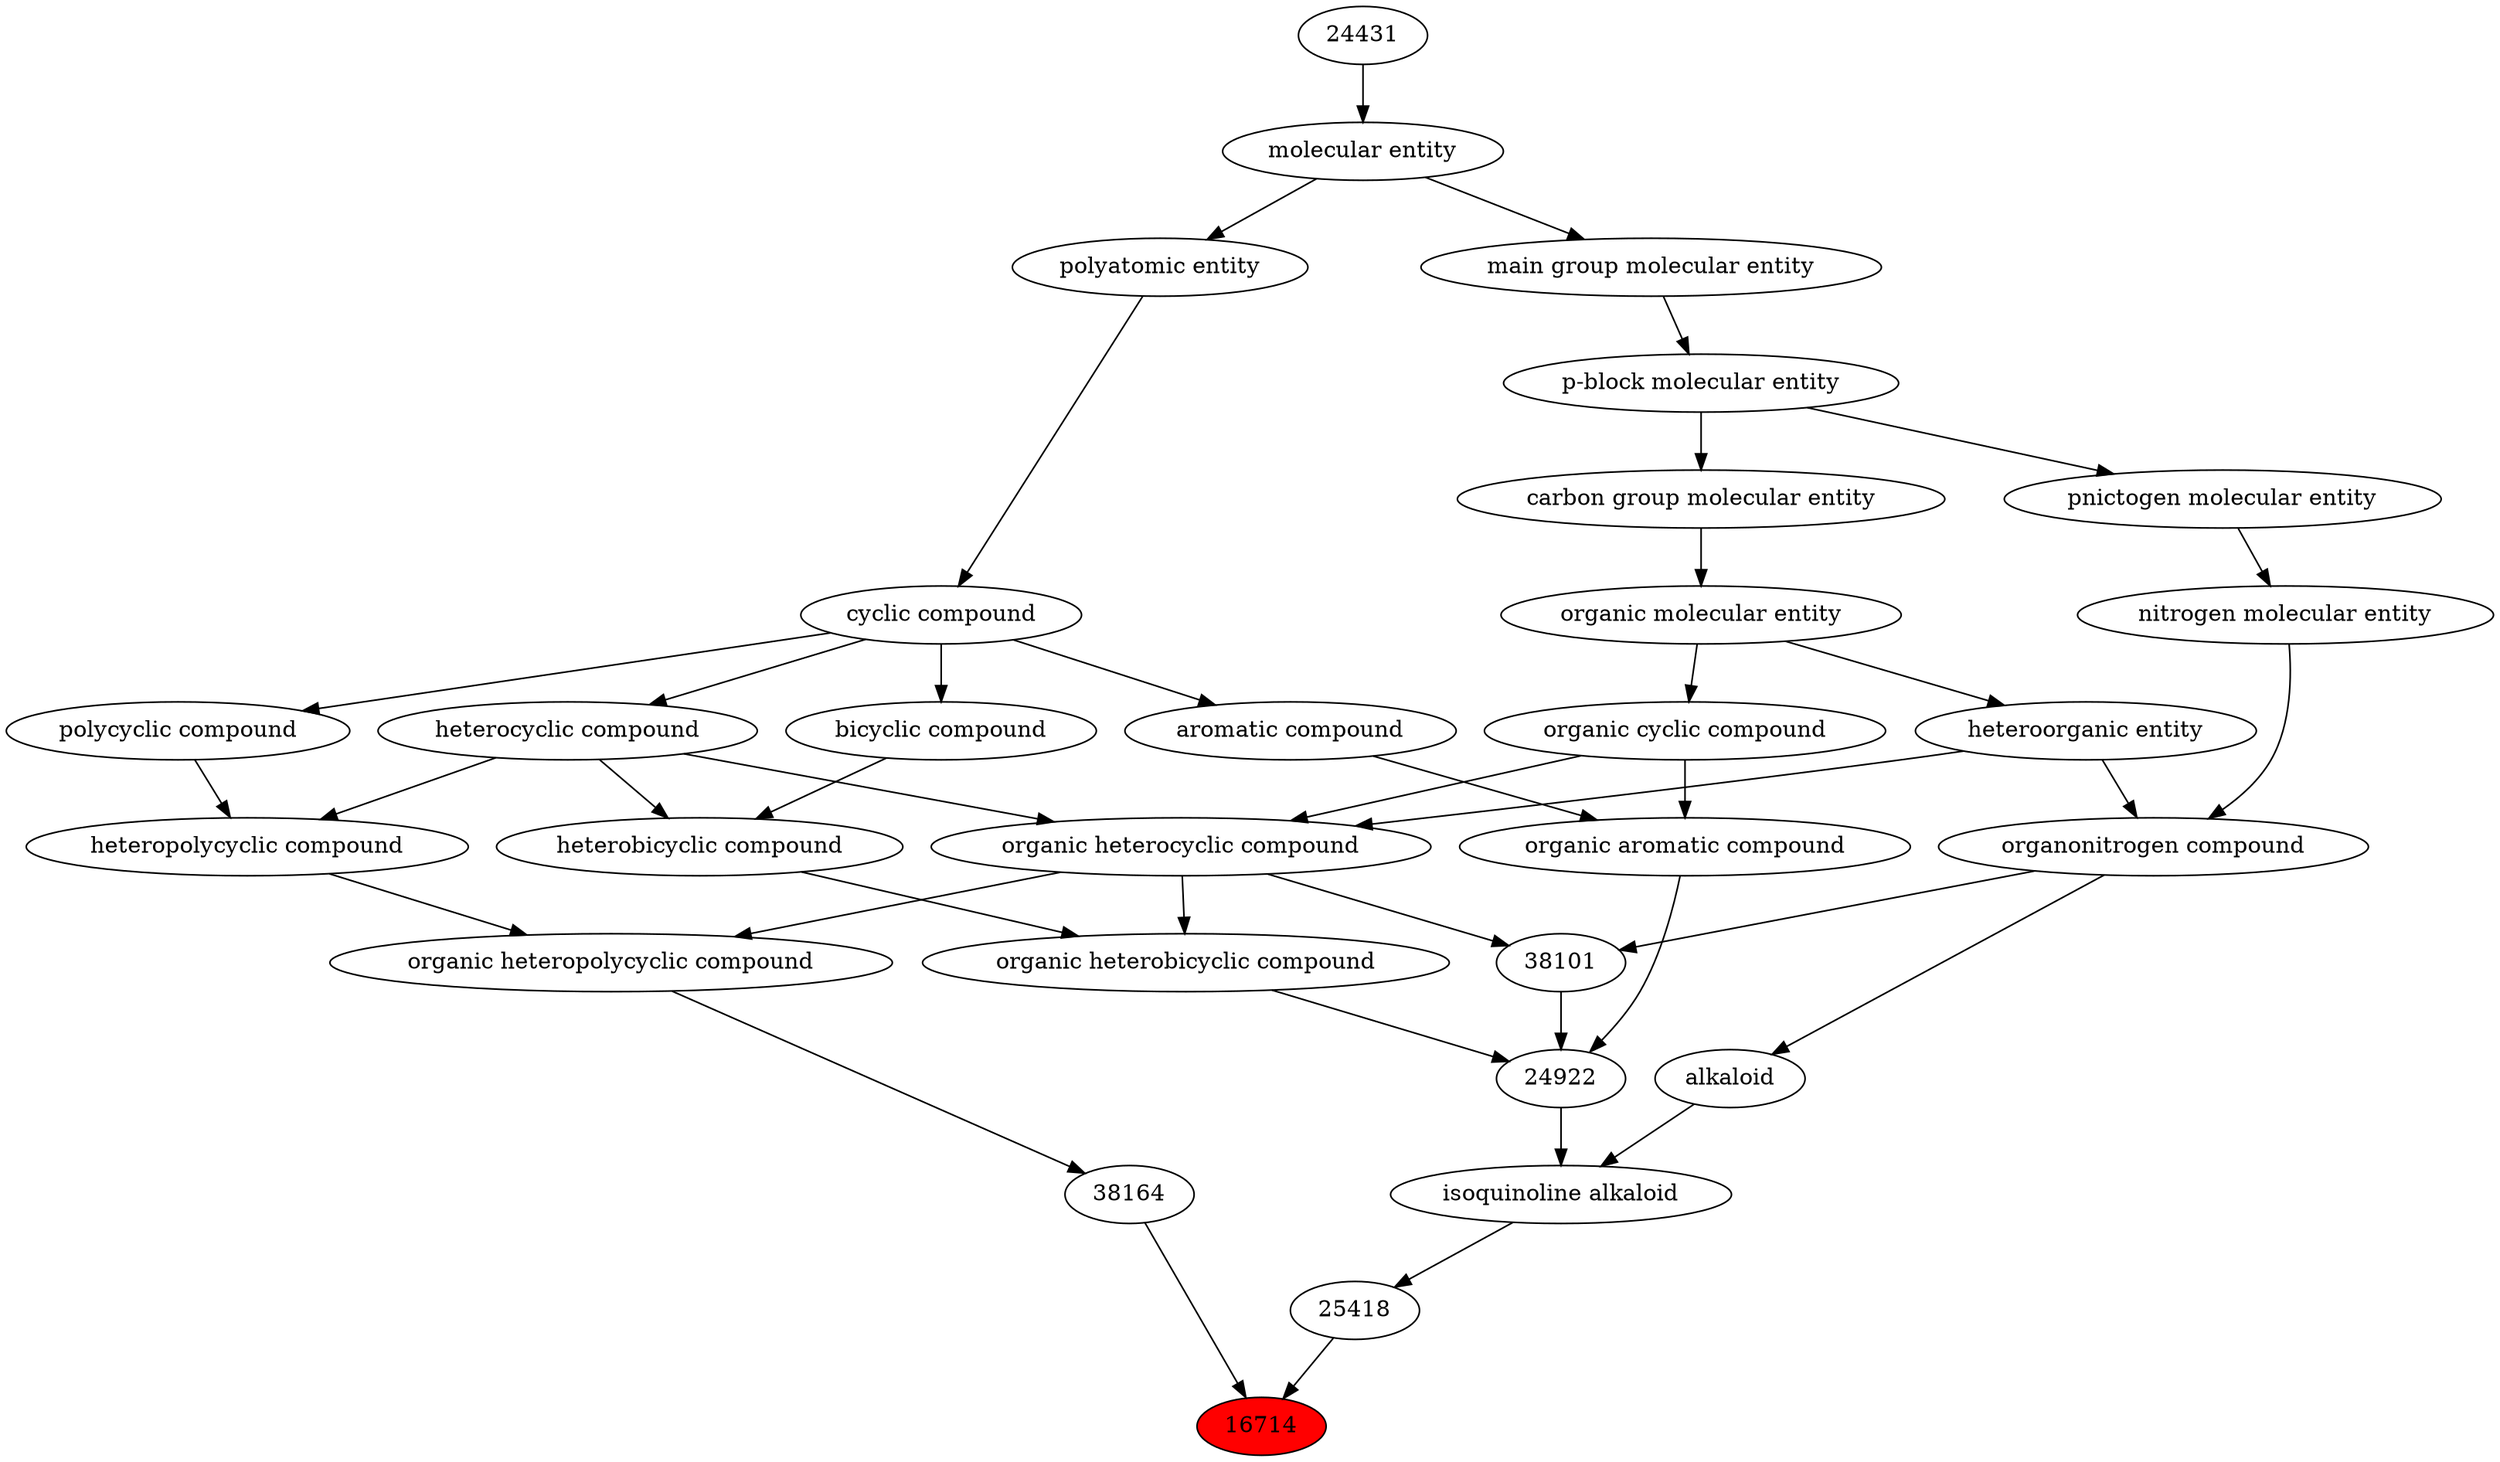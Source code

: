 digraph tree{ 
16714 [label="16714" fillcolor=red style=filled]
38164 -> 16714
25418 -> 16714
38164 [label="38164"]
38166 -> 38164
25418 [label="25418"]
24921 -> 25418
38166 [label="organic heteropolycyclic compound"]
24532 -> 38166
33671 -> 38166
24921 [label="isoquinoline alkaloid"]
24922 -> 24921
22315 -> 24921
24532 [label="organic heterocyclic compound"]
33285 -> 24532
33832 -> 24532
5686 -> 24532
33671 [label="heteropolycyclic compound"]
5686 -> 33671
33635 -> 33671
24922 [label="24922"]
38101 -> 24922
33659 -> 24922
27171 -> 24922
22315 [label="alkaloid"]
35352 -> 22315
33285 [label="heteroorganic entity"]
50860 -> 33285
33832 [label="organic cyclic compound"]
50860 -> 33832
5686 [label="heterocyclic compound"]
33595 -> 5686
33635 [label="polycyclic compound"]
33595 -> 33635
38101 [label="38101"]
24532 -> 38101
35352 -> 38101
33659 [label="organic aromatic compound"]
33832 -> 33659
33655 -> 33659
27171 [label="organic heterobicyclic compound"]
33672 -> 27171
24532 -> 27171
35352 [label="organonitrogen compound"]
51143 -> 35352
33285 -> 35352
50860 [label="organic molecular entity"]
33582 -> 50860
33595 [label="cyclic compound"]
36357 -> 33595
33655 [label="aromatic compound"]
33595 -> 33655
33672 [label="heterobicyclic compound"]
33636 -> 33672
5686 -> 33672
51143 [label="nitrogen molecular entity"]
33302 -> 51143
33582 [label="carbon group molecular entity"]
33675 -> 33582
36357 [label="polyatomic entity"]
23367 -> 36357
33636 [label="bicyclic compound"]
33595 -> 33636
33302 [label="pnictogen molecular entity"]
33675 -> 33302
33675 [label="p-block molecular entity"]
33579 -> 33675
23367 [label="molecular entity"]
24431 -> 23367
33579 [label="main group molecular entity"]
23367 -> 33579
24431 [label="24431"]
}